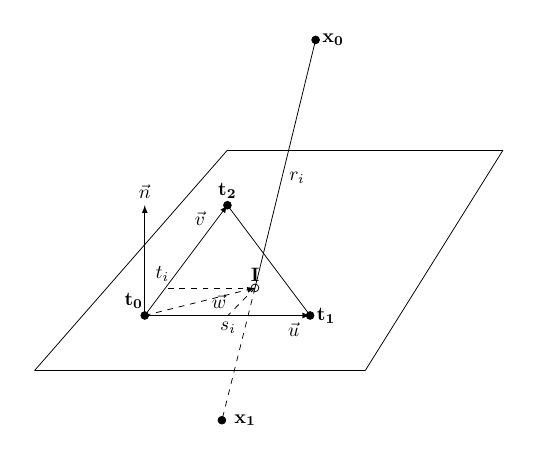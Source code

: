 \scalebox{0.7}{
\begin{tikzpicture}
\usetikzlibrary{arrows}
\draw [->,black,-latex] (-1.5,0) -- (1.5,0);
\draw [->,black,-latex] (-1.5,0) -- (-1.5,2);
\draw (1.5,0) -- (0.0,2);
\draw  [<-,black,latex-](0.0,2) -- (-1.5,0.0);
\draw [->,black,-latex,dashed] (-1.5,0) -- (0.5,0.5);
\node[below] (w) at (-0.15,0.5) {$\vec{w}$};
\draw[dashed] (0.5,0.5) -- (-1.18,0.5);
\draw[dashed] (0.5,0.5) -- (0.01,0.0);
\node[above] (ti) at (-1.18,0.5) {$t_i$};
\node[below] (si) at (0.01,0.0) {$s_i$};
\node[above] (t0) at (-1.7,0.) {$\mathbf{t_0}$};
\node[right] (t1) at (1.5,0) {$\mathbf{t_1}$};
\node[above] (t2) at (0.0,2.0) {$\mathbf{t_2}$};
\node[above] (n) at (-1.5,2) {$\vec{n}$};
\node[above] (v) at (-0.5,1.5) {$\vec{v}$};
\node[below] (u) at (1.2,0.0) {$\vec{u}$};
\path[draw=black,fill=black] (0.0,2.0) circle (2pt);
\path[draw=black,fill=black] (1.5,0.0) circle (2pt);
\path[draw=black,fill=black] (-1.5,0.0) circle (2pt);
\draw (-3.5,-1) -- (2.5,-1);
\draw (2.5,-1) -- (5,3);
\draw (0,3) -- (5,3);
\draw (-3.5,-1) -- (0,3);
\draw (0.5,0.5) -- (1.6,5);
\path[draw=black] (0.5,0.5) circle (2pt);
\node[above] (I) at (0.5,0.5) {$\mathbf{I}$};
\node[right] (x0) at (1.6,5) {$\mathbf{x_0}$};
\draw[dashed] (0.5,0.5) -- (-0.1,-1.9);
\node[right] (x1) at (0.0,-1.9) {$\mathbf{x_1}$};
\node[right] (ri) at (1,2.5) {$r_i$};
\path[draw=black,fill=black] (-0.1,-1.9) circle (2pt);
\path[draw=black,fill=black] (1.6,5) circle (2pt);
\end{tikzpicture}
}